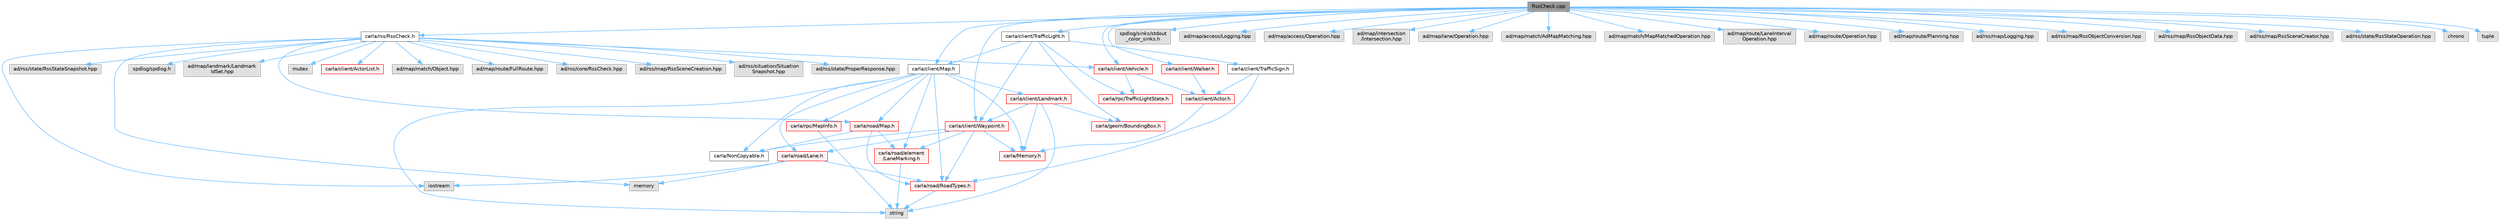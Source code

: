digraph "RssCheck.cpp"
{
 // INTERACTIVE_SVG=YES
 // LATEX_PDF_SIZE
  bgcolor="transparent";
  edge [fontname=Helvetica,fontsize=10,labelfontname=Helvetica,labelfontsize=10];
  node [fontname=Helvetica,fontsize=10,shape=box,height=0.2,width=0.4];
  Node1 [id="Node000001",label="RssCheck.cpp",height=0.2,width=0.4,color="gray40", fillcolor="grey60", style="filled", fontcolor="black",tooltip=" "];
  Node1 -> Node2 [id="edge1_Node000001_Node000002",color="steelblue1",style="solid",tooltip=" "];
  Node2 [id="Node000002",label="carla/rss/RssCheck.h",height=0.2,width=0.4,color="grey40", fillcolor="white", style="filled",URL="$d8/dab/RssCheck_8h.html",tooltip=" "];
  Node2 -> Node3 [id="edge2_Node000002_Node000003",color="steelblue1",style="solid",tooltip=" "];
  Node3 [id="Node000003",label="spdlog/spdlog.h",height=0.2,width=0.4,color="grey60", fillcolor="#E0E0E0", style="filled",tooltip=" "];
  Node2 -> Node4 [id="edge3_Node000002_Node000004",color="steelblue1",style="solid",tooltip=" "];
  Node4 [id="Node000004",label="ad/map/landmark/Landmark\lIdSet.hpp",height=0.2,width=0.4,color="grey60", fillcolor="#E0E0E0", style="filled",tooltip=" "];
  Node2 -> Node5 [id="edge4_Node000002_Node000005",color="steelblue1",style="solid",tooltip=" "];
  Node5 [id="Node000005",label="ad/map/match/Object.hpp",height=0.2,width=0.4,color="grey60", fillcolor="#E0E0E0", style="filled",tooltip=" "];
  Node2 -> Node6 [id="edge5_Node000002_Node000006",color="steelblue1",style="solid",tooltip=" "];
  Node6 [id="Node000006",label="ad/map/route/FullRoute.hpp",height=0.2,width=0.4,color="grey60", fillcolor="#E0E0E0", style="filled",tooltip=" "];
  Node2 -> Node7 [id="edge6_Node000002_Node000007",color="steelblue1",style="solid",tooltip=" "];
  Node7 [id="Node000007",label="ad/rss/core/RssCheck.hpp",height=0.2,width=0.4,color="grey60", fillcolor="#E0E0E0", style="filled",tooltip=" "];
  Node2 -> Node8 [id="edge7_Node000002_Node000008",color="steelblue1",style="solid",tooltip=" "];
  Node8 [id="Node000008",label="ad/rss/map/RssSceneCreation.hpp",height=0.2,width=0.4,color="grey60", fillcolor="#E0E0E0", style="filled",tooltip=" "];
  Node2 -> Node9 [id="edge8_Node000002_Node000009",color="steelblue1",style="solid",tooltip=" "];
  Node9 [id="Node000009",label="ad/rss/situation/Situation\lSnapshot.hpp",height=0.2,width=0.4,color="grey60", fillcolor="#E0E0E0", style="filled",tooltip=" "];
  Node2 -> Node10 [id="edge9_Node000002_Node000010",color="steelblue1",style="solid",tooltip=" "];
  Node10 [id="Node000010",label="ad/rss/state/ProperResponse.hpp",height=0.2,width=0.4,color="grey60", fillcolor="#E0E0E0", style="filled",tooltip=" "];
  Node2 -> Node11 [id="edge10_Node000002_Node000011",color="steelblue1",style="solid",tooltip=" "];
  Node11 [id="Node000011",label="ad/rss/state/RssStateSnapshot.hpp",height=0.2,width=0.4,color="grey60", fillcolor="#E0E0E0", style="filled",tooltip=" "];
  Node2 -> Node12 [id="edge11_Node000002_Node000012",color="steelblue1",style="solid",tooltip=" "];
  Node12 [id="Node000012",label="iostream",height=0.2,width=0.4,color="grey60", fillcolor="#E0E0E0", style="filled",tooltip=" "];
  Node2 -> Node13 [id="edge12_Node000002_Node000013",color="steelblue1",style="solid",tooltip=" "];
  Node13 [id="Node000013",label="memory",height=0.2,width=0.4,color="grey60", fillcolor="#E0E0E0", style="filled",tooltip=" "];
  Node2 -> Node14 [id="edge13_Node000002_Node000014",color="steelblue1",style="solid",tooltip=" "];
  Node14 [id="Node000014",label="mutex",height=0.2,width=0.4,color="grey60", fillcolor="#E0E0E0", style="filled",tooltip=" "];
  Node2 -> Node15 [id="edge14_Node000002_Node000015",color="steelblue1",style="solid",tooltip=" "];
  Node15 [id="Node000015",label="carla/client/ActorList.h",height=0.2,width=0.4,color="red", fillcolor="#FFF0F0", style="filled",URL="$db/de8/ActorList_8h.html",tooltip=" "];
  Node2 -> Node186 [id="edge15_Node000002_Node000186",color="steelblue1",style="solid",tooltip=" "];
  Node186 [id="Node000186",label="carla/client/Vehicle.h",height=0.2,width=0.4,color="red", fillcolor="#FFF0F0", style="filled",URL="$d9/d18/Vehicle_8h.html",tooltip=" "];
  Node186 -> Node26 [id="edge16_Node000186_Node000026",color="steelblue1",style="solid",tooltip=" "];
  Node26 [id="Node000026",label="carla/client/Actor.h",height=0.2,width=0.4,color="red", fillcolor="#FFF0F0", style="filled",URL="$da/d48/client_2Actor_8h.html",tooltip=" "];
  Node26 -> Node21 [id="edge17_Node000026_Node000021",color="steelblue1",style="solid",tooltip=" "];
  Node21 [id="Node000021",label="carla/Memory.h",height=0.2,width=0.4,color="red", fillcolor="#FFF0F0", style="filled",URL="$de/d5c/Memory_8h.html",tooltip=" "];
  Node186 -> Node115 [id="edge18_Node000186_Node000115",color="steelblue1",style="solid",tooltip=" "];
  Node115 [id="Node000115",label="carla/rpc/TrafficLightState.h",height=0.2,width=0.4,color="red", fillcolor="#FFF0F0", style="filled",URL="$d1/d16/LibCarla_2source_2carla_2rpc_2TrafficLightState_8h.html",tooltip=" "];
  Node2 -> Node203 [id="edge19_Node000002_Node000203",color="steelblue1",style="solid",tooltip=" "];
  Node203 [id="Node000203",label="carla/road/Map.h",height=0.2,width=0.4,color="red", fillcolor="#FFF0F0", style="filled",URL="$df/d64/road_2Map_8h.html",tooltip=" "];
  Node203 -> Node28 [id="edge20_Node000203_Node000028",color="steelblue1",style="solid",tooltip=" "];
  Node28 [id="Node000028",label="carla/NonCopyable.h",height=0.2,width=0.4,color="grey40", fillcolor="white", style="filled",URL="$d4/dd8/LibCarla_2source_2carla_2NonCopyable_8h.html",tooltip=" "];
  Node203 -> Node72 [id="edge21_Node000203_Node000072",color="steelblue1",style="solid",tooltip=" "];
  Node72 [id="Node000072",label="carla/road/element\l/LaneMarking.h",height=0.2,width=0.4,color="red", fillcolor="#FFF0F0", style="filled",URL="$d5/d4c/LaneMarking_8h.html",tooltip=" "];
  Node72 -> Node73 [id="edge22_Node000072_Node000073",color="steelblue1",style="solid",tooltip=" "];
  Node73 [id="Node000073",label="string",height=0.2,width=0.4,color="grey60", fillcolor="#E0E0E0", style="filled",tooltip=" "];
  Node203 -> Node81 [id="edge23_Node000203_Node000081",color="steelblue1",style="solid",tooltip=" "];
  Node81 [id="Node000081",label="carla/road/RoadTypes.h",height=0.2,width=0.4,color="red", fillcolor="#FFF0F0", style="filled",URL="$d6/dbb/RoadTypes_8h.html",tooltip=" "];
  Node81 -> Node73 [id="edge24_Node000081_Node000073",color="steelblue1",style="solid",tooltip=" "];
  Node1 -> Node219 [id="edge25_Node000001_Node000219",color="steelblue1",style="solid",tooltip=" "];
  Node219 [id="Node000219",label="spdlog/sinks/stdout\l_color_sinks.h",height=0.2,width=0.4,color="grey60", fillcolor="#E0E0E0", style="filled",tooltip=" "];
  Node1 -> Node220 [id="edge26_Node000001_Node000220",color="steelblue1",style="solid",tooltip=" "];
  Node220 [id="Node000220",label="ad/map/access/Logging.hpp",height=0.2,width=0.4,color="grey60", fillcolor="#E0E0E0", style="filled",tooltip=" "];
  Node1 -> Node221 [id="edge27_Node000001_Node000221",color="steelblue1",style="solid",tooltip=" "];
  Node221 [id="Node000221",label="ad/map/access/Operation.hpp",height=0.2,width=0.4,color="grey60", fillcolor="#E0E0E0", style="filled",tooltip=" "];
  Node1 -> Node222 [id="edge28_Node000001_Node000222",color="steelblue1",style="solid",tooltip=" "];
  Node222 [id="Node000222",label="ad/map/intersection\l/Intersection.hpp",height=0.2,width=0.4,color="grey60", fillcolor="#E0E0E0", style="filled",tooltip=" "];
  Node1 -> Node223 [id="edge29_Node000001_Node000223",color="steelblue1",style="solid",tooltip=" "];
  Node223 [id="Node000223",label="ad/map/lane/Operation.hpp",height=0.2,width=0.4,color="grey60", fillcolor="#E0E0E0", style="filled",tooltip=" "];
  Node1 -> Node224 [id="edge30_Node000001_Node000224",color="steelblue1",style="solid",tooltip=" "];
  Node224 [id="Node000224",label="ad/map/match/AdMapMatching.hpp",height=0.2,width=0.4,color="grey60", fillcolor="#E0E0E0", style="filled",tooltip=" "];
  Node1 -> Node225 [id="edge31_Node000001_Node000225",color="steelblue1",style="solid",tooltip=" "];
  Node225 [id="Node000225",label="ad/map/match/MapMatchedOperation.hpp",height=0.2,width=0.4,color="grey60", fillcolor="#E0E0E0", style="filled",tooltip=" "];
  Node1 -> Node226 [id="edge32_Node000001_Node000226",color="steelblue1",style="solid",tooltip=" "];
  Node226 [id="Node000226",label="ad/map/route/LaneInterval\lOperation.hpp",height=0.2,width=0.4,color="grey60", fillcolor="#E0E0E0", style="filled",tooltip=" "];
  Node1 -> Node227 [id="edge33_Node000001_Node000227",color="steelblue1",style="solid",tooltip=" "];
  Node227 [id="Node000227",label="ad/map/route/Operation.hpp",height=0.2,width=0.4,color="grey60", fillcolor="#E0E0E0", style="filled",tooltip=" "];
  Node1 -> Node228 [id="edge34_Node000001_Node000228",color="steelblue1",style="solid",tooltip=" "];
  Node228 [id="Node000228",label="ad/map/route/Planning.hpp",height=0.2,width=0.4,color="grey60", fillcolor="#E0E0E0", style="filled",tooltip=" "];
  Node1 -> Node229 [id="edge35_Node000001_Node000229",color="steelblue1",style="solid",tooltip=" "];
  Node229 [id="Node000229",label="ad/rss/map/Logging.hpp",height=0.2,width=0.4,color="grey60", fillcolor="#E0E0E0", style="filled",tooltip=" "];
  Node1 -> Node230 [id="edge36_Node000001_Node000230",color="steelblue1",style="solid",tooltip=" "];
  Node230 [id="Node000230",label="ad/rss/map/RssObjectConversion.hpp",height=0.2,width=0.4,color="grey60", fillcolor="#E0E0E0", style="filled",tooltip=" "];
  Node1 -> Node231 [id="edge37_Node000001_Node000231",color="steelblue1",style="solid",tooltip=" "];
  Node231 [id="Node000231",label="ad/rss/map/RssObjectData.hpp",height=0.2,width=0.4,color="grey60", fillcolor="#E0E0E0", style="filled",tooltip=" "];
  Node1 -> Node232 [id="edge38_Node000001_Node000232",color="steelblue1",style="solid",tooltip=" "];
  Node232 [id="Node000232",label="ad/rss/map/RssSceneCreator.hpp",height=0.2,width=0.4,color="grey60", fillcolor="#E0E0E0", style="filled",tooltip=" "];
  Node1 -> Node233 [id="edge39_Node000001_Node000233",color="steelblue1",style="solid",tooltip=" "];
  Node233 [id="Node000233",label="ad/rss/state/RssStateOperation.hpp",height=0.2,width=0.4,color="grey60", fillcolor="#E0E0E0", style="filled",tooltip=" "];
  Node1 -> Node32 [id="edge40_Node000001_Node000032",color="steelblue1",style="solid",tooltip=" "];
  Node32 [id="Node000032",label="chrono",height=0.2,width=0.4,color="grey60", fillcolor="#E0E0E0", style="filled",tooltip=" "];
  Node1 -> Node159 [id="edge41_Node000001_Node000159",color="steelblue1",style="solid",tooltip=" "];
  Node159 [id="Node000159",label="tuple",height=0.2,width=0.4,color="grey60", fillcolor="#E0E0E0", style="filled",tooltip=" "];
  Node1 -> Node234 [id="edge42_Node000001_Node000234",color="steelblue1",style="solid",tooltip=" "];
  Node234 [id="Node000234",label="carla/client/Map.h",height=0.2,width=0.4,color="grey40", fillcolor="white", style="filled",URL="$d4/d9d/client_2Map_8h.html",tooltip=" "];
  Node234 -> Node21 [id="edge43_Node000234_Node000021",color="steelblue1",style="solid",tooltip=" "];
  Node234 -> Node28 [id="edge44_Node000234_Node000028",color="steelblue1",style="solid",tooltip=" "];
  Node234 -> Node72 [id="edge45_Node000234_Node000072",color="steelblue1",style="solid",tooltip=" "];
  Node234 -> Node83 [id="edge46_Node000234_Node000083",color="steelblue1",style="solid",tooltip=" "];
  Node83 [id="Node000083",label="carla/road/Lane.h",height=0.2,width=0.4,color="red", fillcolor="#FFF0F0", style="filled",URL="$d8/d27/Lane_8h.html",tooltip=" "];
  Node83 -> Node81 [id="edge47_Node000083_Node000081",color="steelblue1",style="solid",tooltip=" "];
  Node83 -> Node12 [id="edge48_Node000083_Node000012",color="steelblue1",style="solid",tooltip=" "];
  Node83 -> Node13 [id="edge49_Node000083_Node000013",color="steelblue1",style="solid",tooltip=" "];
  Node234 -> Node203 [id="edge50_Node000234_Node000203",color="steelblue1",style="solid",tooltip=" "];
  Node234 -> Node81 [id="edge51_Node000234_Node000081",color="steelblue1",style="solid",tooltip=" "];
  Node234 -> Node235 [id="edge52_Node000234_Node000235",color="steelblue1",style="solid",tooltip=" "];
  Node235 [id="Node000235",label="carla/rpc/MapInfo.h",height=0.2,width=0.4,color="red", fillcolor="#FFF0F0", style="filled",URL="$d8/d5a/MapInfo_8h.html",tooltip=" "];
  Node235 -> Node73 [id="edge53_Node000235_Node000073",color="steelblue1",style="solid",tooltip=" "];
  Node234 -> Node70 [id="edge54_Node000234_Node000070",color="steelblue1",style="solid",tooltip=" "];
  Node70 [id="Node000070",label="carla/client/Landmark.h",height=0.2,width=0.4,color="red", fillcolor="#FFF0F0", style="filled",URL="$db/d18/Landmark_8h.html",tooltip=" "];
  Node70 -> Node21 [id="edge55_Node000070_Node000021",color="steelblue1",style="solid",tooltip=" "];
  Node70 -> Node71 [id="edge56_Node000070_Node000071",color="steelblue1",style="solid",tooltip=" "];
  Node71 [id="Node000071",label="carla/client/Waypoint.h",height=0.2,width=0.4,color="red", fillcolor="#FFF0F0", style="filled",URL="$d0/d47/client_2Waypoint_8h.html",tooltip=" "];
  Node71 -> Node21 [id="edge57_Node000071_Node000021",color="steelblue1",style="solid",tooltip=" "];
  Node71 -> Node28 [id="edge58_Node000071_Node000028",color="steelblue1",style="solid",tooltip=" "];
  Node71 -> Node72 [id="edge59_Node000071_Node000072",color="steelblue1",style="solid",tooltip=" "];
  Node71 -> Node83 [id="edge60_Node000071_Node000083",color="steelblue1",style="solid",tooltip=" "];
  Node71 -> Node81 [id="edge61_Node000071_Node000081",color="steelblue1",style="solid",tooltip=" "];
  Node70 -> Node37 [id="edge62_Node000070_Node000037",color="steelblue1",style="solid",tooltip=" "];
  Node37 [id="Node000037",label="carla/geom/BoundingBox.h",height=0.2,width=0.4,color="red", fillcolor="#FFF0F0", style="filled",URL="$d2/dfe/LibCarla_2source_2carla_2geom_2BoundingBox_8h.html",tooltip=" "];
  Node70 -> Node73 [id="edge63_Node000070_Node000073",color="steelblue1",style="solid",tooltip=" "];
  Node234 -> Node73 [id="edge64_Node000234_Node000073",color="steelblue1",style="solid",tooltip=" "];
  Node1 -> Node236 [id="edge65_Node000001_Node000236",color="steelblue1",style="solid",tooltip=" "];
  Node236 [id="Node000236",label="carla/client/TrafficLight.h",height=0.2,width=0.4,color="grey40", fillcolor="white", style="filled",URL="$d5/d9e/TrafficLight_8h.html",tooltip=" "];
  Node236 -> Node237 [id="edge66_Node000236_Node000237",color="steelblue1",style="solid",tooltip=" "];
  Node237 [id="Node000237",label="carla/client/TrafficSign.h",height=0.2,width=0.4,color="grey40", fillcolor="white", style="filled",URL="$d6/d83/TrafficSign_8h.html",tooltip=" "];
  Node237 -> Node26 [id="edge67_Node000237_Node000026",color="steelblue1",style="solid",tooltip=" "];
  Node237 -> Node81 [id="edge68_Node000237_Node000081",color="steelblue1",style="solid",tooltip=" "];
  Node236 -> Node115 [id="edge69_Node000236_Node000115",color="steelblue1",style="solid",tooltip=" "];
  Node236 -> Node71 [id="edge70_Node000236_Node000071",color="steelblue1",style="solid",tooltip=" "];
  Node236 -> Node234 [id="edge71_Node000236_Node000234",color="steelblue1",style="solid",tooltip=" "];
  Node236 -> Node37 [id="edge72_Node000236_Node000037",color="steelblue1",style="solid",tooltip=" "];
  Node1 -> Node186 [id="edge73_Node000001_Node000186",color="steelblue1",style="solid",tooltip=" "];
  Node1 -> Node238 [id="edge74_Node000001_Node000238",color="steelblue1",style="solid",tooltip=" "];
  Node238 [id="Node000238",label="carla/client/Walker.h",height=0.2,width=0.4,color="red", fillcolor="#FFF0F0", style="filled",URL="$d5/d10/Walker_8h.html",tooltip=" "];
  Node238 -> Node26 [id="edge75_Node000238_Node000026",color="steelblue1",style="solid",tooltip=" "];
  Node1 -> Node71 [id="edge76_Node000001_Node000071",color="steelblue1",style="solid",tooltip=" "];
}

